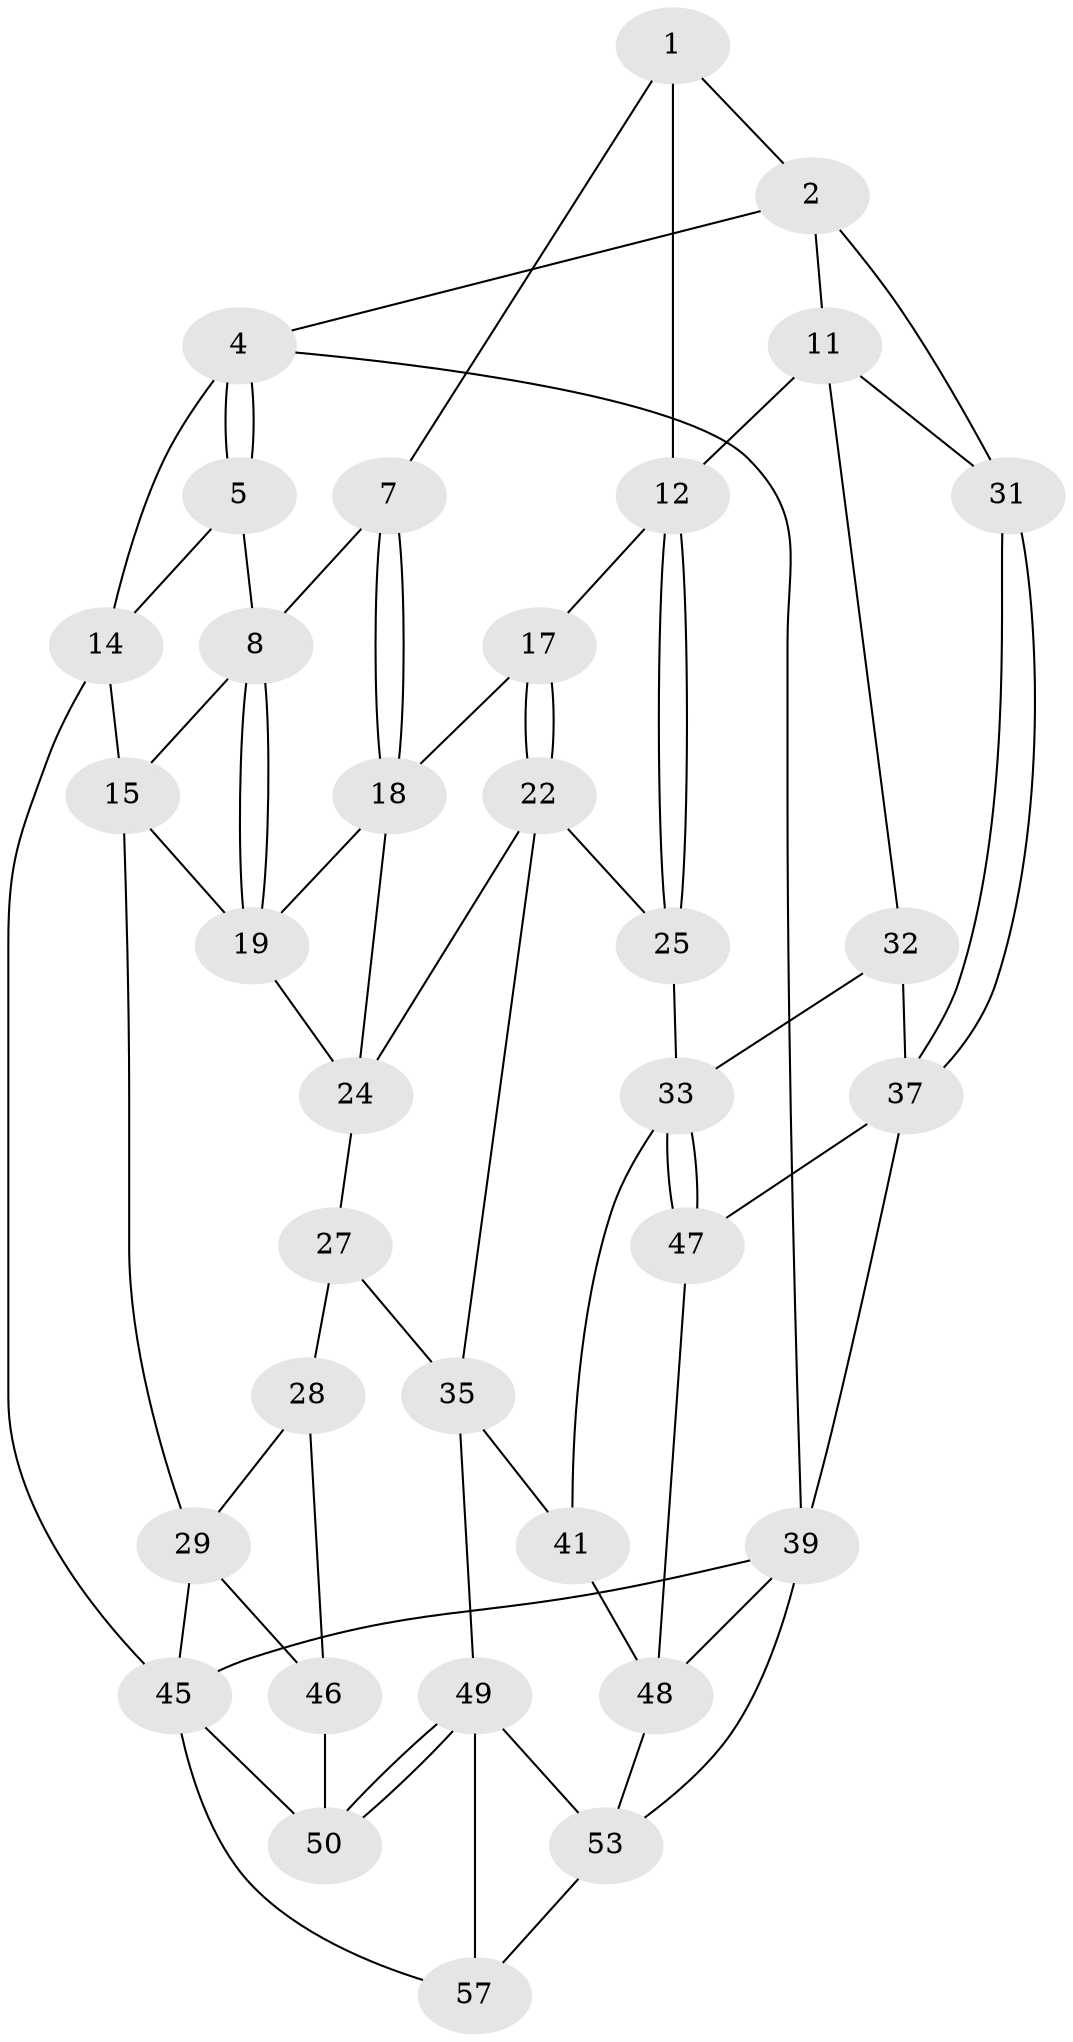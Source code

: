 // Generated by graph-tools (version 1.1) at 2025/52/02/27/25 19:52:41]
// undirected, 34 vertices, 70 edges
graph export_dot {
graph [start="1"]
  node [color=gray90,style=filled];
  1 [pos="+0.558737026692873+0",super="+6"];
  2 [pos="+0.7610540950636431+0.06263162251492721",super="+3"];
  4 [pos="+1+0"];
  5 [pos="+0.5506409426394591+0",super="+10"];
  7 [pos="+0.39661386179834807+0.1803938468854917"];
  8 [pos="+0.2380977857353954+0.13298274805047597",super="+9"];
  11 [pos="+0.7894805080533196+0.27078689961461166",super="+30"];
  12 [pos="+0.7515833201798369+0.28502232124804616",super="+13"];
  14 [pos="+0+0"];
  15 [pos="+0.055294530610101186+0.23185898718522344",super="+16"];
  17 [pos="+0.4865721822761807+0.25287737322983733"];
  18 [pos="+0.42820975862524446+0.23648814492598025",super="+21"];
  19 [pos="+0.22811511422201544+0.21321745840513842",super="+20"];
  22 [pos="+0.569677093869265+0.4395047859600654",super="+23"];
  24 [pos="+0.3542490721753917+0.40442487010920536",super="+26"];
  25 [pos="+0.6482447113387809+0.4336154439671195"];
  27 [pos="+0.13693755464740304+0.39806130728773387",super="+36"];
  28 [pos="+0+0.4059484500209185",super="+43"];
  29 [pos="+0+0.40304743404611076",super="+44"];
  31 [pos="+1+0.23812390202860015"];
  32 [pos="+0.8753430938267517+0.4836640306766912"];
  33 [pos="+0.771735581816013+0.5638165082157448",super="+34"];
  35 [pos="+0.41385349956811+0.5572986813819388",super="+42"];
  37 [pos="+1+0.758882055195656",super="+38"];
  39 [pos="+1+1",super="+40"];
  41 [pos="+0.6817736729584869+0.7014281951819887"];
  45 [pos="+0+1",super="+56"];
  46 [pos="+0.16714444532039993+0.7317564337844327",super="+51"];
  47 [pos="+0.9504710072873802+0.6762291780304381"];
  48 [pos="+0.7310730581442104+0.7549518868512278",super="+52"];
  49 [pos="+0.5089693062782502+0.7952225676360226",super="+54"];
  50 [pos="+0.4140401900974413+0.8596593662772829",super="+55"];
  53 [pos="+0.6930125564724587+0.9448017243120197",super="+58"];
  57 [pos="+0.5445704747359472+1"];
  1 -- 2;
  1 -- 12;
  1 -- 7;
  2 -- 11;
  2 -- 4;
  2 -- 31;
  4 -- 5;
  4 -- 5;
  4 -- 14;
  4 -- 39;
  5 -- 14;
  5 -- 8;
  7 -- 8;
  7 -- 18;
  7 -- 18;
  8 -- 19;
  8 -- 19;
  8 -- 15;
  11 -- 12;
  11 -- 32;
  11 -- 31;
  12 -- 25;
  12 -- 25;
  12 -- 17;
  14 -- 45;
  14 -- 15;
  15 -- 29;
  15 -- 19;
  17 -- 18;
  17 -- 22;
  17 -- 22;
  18 -- 24;
  18 -- 19;
  19 -- 24;
  22 -- 25;
  22 -- 24;
  22 -- 35;
  24 -- 27;
  25 -- 33;
  27 -- 28 [weight=2];
  27 -- 35;
  28 -- 29;
  28 -- 46;
  29 -- 45;
  29 -- 46;
  31 -- 37;
  31 -- 37;
  32 -- 33;
  32 -- 37;
  33 -- 47;
  33 -- 47;
  33 -- 41;
  35 -- 41;
  35 -- 49;
  37 -- 47;
  37 -- 39;
  39 -- 45;
  39 -- 53;
  39 -- 48;
  41 -- 48;
  45 -- 57;
  45 -- 50;
  46 -- 50 [weight=2];
  47 -- 48;
  48 -- 53;
  49 -- 50;
  49 -- 50;
  49 -- 53;
  49 -- 57;
  53 -- 57;
}
